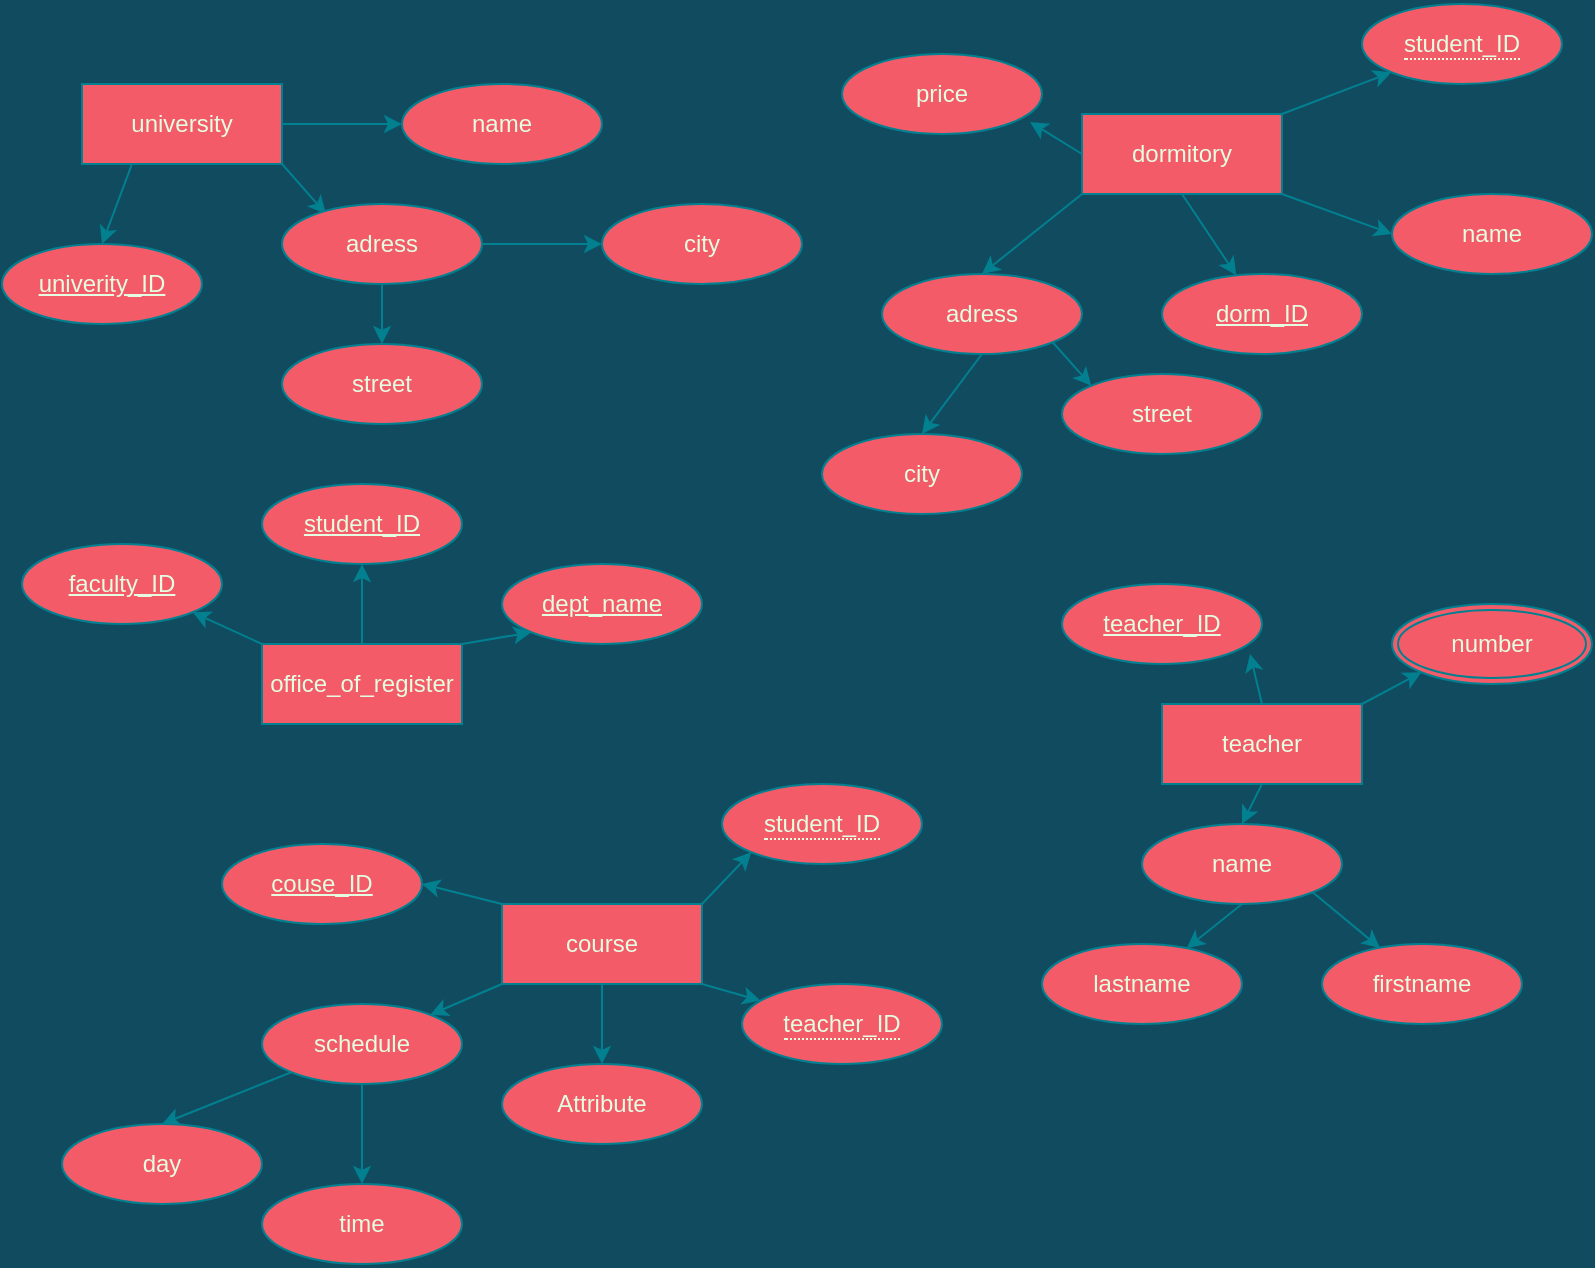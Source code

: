 <mxfile version="15.4.3" type="google"><diagram id="R2lEEEUBdFMjLlhIrx00" name="Page-1"><mxGraphModel dx="828" dy="483" grid="1" gridSize="10" guides="1" tooltips="1" connect="1" arrows="1" fold="1" page="1" pageScale="1" pageWidth="850" pageHeight="1100" background="#114B5F" math="0" shadow="0" extFonts="Permanent Marker^https://fonts.googleapis.com/css?family=Permanent+Marker"><root><mxCell id="0"/><mxCell id="1" parent="0"/><mxCell id="yDDBWvmq5abKbzwq8GcZ-3" style="rounded=1;sketch=0;orthogonalLoop=1;jettySize=auto;html=1;exitX=0.25;exitY=1;exitDx=0;exitDy=0;entryX=0.5;entryY=0;entryDx=0;entryDy=0;fontColor=#E4FDE1;strokeColor=#028090;fillColor=#F45B69;" parent="1" source="yDDBWvmq5abKbzwq8GcZ-1" target="yDDBWvmq5abKbzwq8GcZ-2" edge="1"><mxGeometry relative="1" as="geometry"/></mxCell><mxCell id="yDDBWvmq5abKbzwq8GcZ-5" style="edgeStyle=orthogonalEdgeStyle;curved=0;rounded=1;sketch=0;orthogonalLoop=1;jettySize=auto;html=1;exitX=1;exitY=0.5;exitDx=0;exitDy=0;fontColor=#E4FDE1;strokeColor=#028090;fillColor=#F45B69;" parent="1" source="yDDBWvmq5abKbzwq8GcZ-1" target="yDDBWvmq5abKbzwq8GcZ-4" edge="1"><mxGeometry relative="1" as="geometry"/></mxCell><mxCell id="yDDBWvmq5abKbzwq8GcZ-8" style="rounded=1;sketch=0;orthogonalLoop=1;jettySize=auto;html=1;exitX=1;exitY=1;exitDx=0;exitDy=0;entryX=0.22;entryY=0.125;entryDx=0;entryDy=0;entryPerimeter=0;fontColor=#E4FDE1;strokeColor=#028090;fillColor=#F45B69;" parent="1" source="yDDBWvmq5abKbzwq8GcZ-1" target="yDDBWvmq5abKbzwq8GcZ-7" edge="1"><mxGeometry relative="1" as="geometry"/></mxCell><mxCell id="yDDBWvmq5abKbzwq8GcZ-1" value="university" style="whiteSpace=wrap;html=1;align=center;rounded=0;sketch=0;fontColor=#E4FDE1;strokeColor=#028090;fillColor=#F45B69;" parent="1" vertex="1"><mxGeometry x="80" y="160" width="100" height="40" as="geometry"/></mxCell><mxCell id="yDDBWvmq5abKbzwq8GcZ-2" value="univerity_ID" style="ellipse;whiteSpace=wrap;html=1;align=center;fontStyle=4;rounded=0;sketch=0;fontColor=#E4FDE1;strokeColor=#028090;fillColor=#F45B69;" parent="1" vertex="1"><mxGeometry x="40" y="240" width="100" height="40" as="geometry"/></mxCell><mxCell id="yDDBWvmq5abKbzwq8GcZ-4" value="name" style="ellipse;whiteSpace=wrap;html=1;align=center;rounded=0;sketch=0;fontColor=#E4FDE1;strokeColor=#028090;fillColor=#F45B69;" parent="1" vertex="1"><mxGeometry x="240" y="160" width="100" height="40" as="geometry"/></mxCell><mxCell id="yDDBWvmq5abKbzwq8GcZ-11" style="edgeStyle=orthogonalEdgeStyle;curved=0;rounded=1;sketch=0;orthogonalLoop=1;jettySize=auto;html=1;exitX=1;exitY=0.5;exitDx=0;exitDy=0;entryX=0;entryY=0.5;entryDx=0;entryDy=0;fontColor=#E4FDE1;strokeColor=#028090;fillColor=#F45B69;" parent="1" source="yDDBWvmq5abKbzwq8GcZ-7" target="yDDBWvmq5abKbzwq8GcZ-10" edge="1"><mxGeometry relative="1" as="geometry"/></mxCell><mxCell id="yDDBWvmq5abKbzwq8GcZ-12" style="edgeStyle=orthogonalEdgeStyle;curved=0;rounded=1;sketch=0;orthogonalLoop=1;jettySize=auto;html=1;exitX=0.5;exitY=1;exitDx=0;exitDy=0;entryX=0.5;entryY=0;entryDx=0;entryDy=0;fontColor=#E4FDE1;strokeColor=#028090;fillColor=#F45B69;" parent="1" source="yDDBWvmq5abKbzwq8GcZ-7" target="yDDBWvmq5abKbzwq8GcZ-9" edge="1"><mxGeometry relative="1" as="geometry"/></mxCell><mxCell id="yDDBWvmq5abKbzwq8GcZ-7" value="adress" style="ellipse;whiteSpace=wrap;html=1;align=center;rounded=0;sketch=0;fontColor=#E4FDE1;strokeColor=#028090;fillColor=#F45B69;" parent="1" vertex="1"><mxGeometry x="180" y="220" width="100" height="40" as="geometry"/></mxCell><mxCell id="yDDBWvmq5abKbzwq8GcZ-9" value="street" style="ellipse;whiteSpace=wrap;html=1;align=center;rounded=0;sketch=0;fontColor=#E4FDE1;strokeColor=#028090;fillColor=#F45B69;" parent="1" vertex="1"><mxGeometry x="180" y="290" width="100" height="40" as="geometry"/></mxCell><mxCell id="yDDBWvmq5abKbzwq8GcZ-10" value="city" style="ellipse;whiteSpace=wrap;html=1;align=center;rounded=0;sketch=0;fontColor=#E4FDE1;strokeColor=#028090;fillColor=#F45B69;" parent="1" vertex="1"><mxGeometry x="340" y="220" width="100" height="40" as="geometry"/></mxCell><mxCell id="yDDBWvmq5abKbzwq8GcZ-13" style="edgeStyle=none;rounded=1;sketch=0;orthogonalLoop=1;jettySize=auto;html=1;exitX=0;exitY=1;exitDx=0;exitDy=0;entryX=0.5;entryY=0;entryDx=0;entryDy=0;fontColor=#E4FDE1;strokeColor=#028090;fillColor=#F45B69;" parent="1" source="yDDBWvmq5abKbzwq8GcZ-17" target="yDDBWvmq5abKbzwq8GcZ-20" edge="1"><mxGeometry relative="1" as="geometry"/></mxCell><mxCell id="yDDBWvmq5abKbzwq8GcZ-14" style="edgeStyle=none;rounded=1;sketch=0;orthogonalLoop=1;jettySize=auto;html=1;exitX=0.5;exitY=1;exitDx=0;exitDy=0;fontColor=#E4FDE1;strokeColor=#028090;fillColor=#F45B69;" parent="1" source="yDDBWvmq5abKbzwq8GcZ-17" target="yDDBWvmq5abKbzwq8GcZ-23" edge="1"><mxGeometry relative="1" as="geometry"/></mxCell><mxCell id="yDDBWvmq5abKbzwq8GcZ-15" style="edgeStyle=none;rounded=1;sketch=0;orthogonalLoop=1;jettySize=auto;html=1;exitX=1;exitY=1;exitDx=0;exitDy=0;entryX=0;entryY=0.5;entryDx=0;entryDy=0;fontColor=#E4FDE1;strokeColor=#028090;fillColor=#F45B69;" parent="1" source="yDDBWvmq5abKbzwq8GcZ-17" target="yDDBWvmq5abKbzwq8GcZ-24" edge="1"><mxGeometry relative="1" as="geometry"/></mxCell><mxCell id="yDDBWvmq5abKbzwq8GcZ-16" style="edgeStyle=none;rounded=1;sketch=0;orthogonalLoop=1;jettySize=auto;html=1;exitX=0;exitY=0.5;exitDx=0;exitDy=0;entryX=0.94;entryY=0.85;entryDx=0;entryDy=0;entryPerimeter=0;fontColor=#E4FDE1;strokeColor=#028090;fillColor=#F45B69;" parent="1" source="yDDBWvmq5abKbzwq8GcZ-17" target="yDDBWvmq5abKbzwq8GcZ-25" edge="1"><mxGeometry relative="1" as="geometry"/></mxCell><mxCell id="yDDBWvmq5abKbzwq8GcZ-26" style="rounded=1;sketch=0;orthogonalLoop=1;jettySize=auto;html=1;exitX=1;exitY=0;exitDx=0;exitDy=0;fontColor=#E4FDE1;strokeColor=#028090;fillColor=#F45B69;startArrow=none;" parent="1" source="yDDBWvmq5abKbzwq8GcZ-27" edge="1"><mxGeometry relative="1" as="geometry"><mxPoint x="730" y="150" as="targetPoint"/></mxGeometry></mxCell><mxCell id="yDDBWvmq5abKbzwq8GcZ-29" style="edgeStyle=none;rounded=1;sketch=0;orthogonalLoop=1;jettySize=auto;html=1;exitX=1;exitY=0;exitDx=0;exitDy=0;entryX=0;entryY=1;entryDx=0;entryDy=0;fontColor=#E4FDE1;strokeColor=#028090;fillColor=#F45B69;" parent="1" source="yDDBWvmq5abKbzwq8GcZ-17" target="yDDBWvmq5abKbzwq8GcZ-27" edge="1"><mxGeometry relative="1" as="geometry"/></mxCell><mxCell id="yDDBWvmq5abKbzwq8GcZ-17" value="dormitory" style="whiteSpace=wrap;html=1;align=center;rounded=0;sketch=0;fontColor=#E4FDE1;strokeColor=#028090;fillColor=#F45B69;" parent="1" vertex="1"><mxGeometry x="580" y="175" width="100" height="40" as="geometry"/></mxCell><mxCell id="yDDBWvmq5abKbzwq8GcZ-18" style="edgeStyle=none;rounded=1;sketch=0;orthogonalLoop=1;jettySize=auto;html=1;exitX=1;exitY=1;exitDx=0;exitDy=0;entryX=0;entryY=0;entryDx=0;entryDy=0;fontColor=#E4FDE1;strokeColor=#028090;fillColor=#F45B69;" parent="1" source="yDDBWvmq5abKbzwq8GcZ-20" target="yDDBWvmq5abKbzwq8GcZ-21" edge="1"><mxGeometry relative="1" as="geometry"/></mxCell><mxCell id="yDDBWvmq5abKbzwq8GcZ-19" style="edgeStyle=none;rounded=1;sketch=0;orthogonalLoop=1;jettySize=auto;html=1;exitX=0.5;exitY=1;exitDx=0;exitDy=0;entryX=0.5;entryY=0;entryDx=0;entryDy=0;fontColor=#E4FDE1;strokeColor=#028090;fillColor=#F45B69;" parent="1" source="yDDBWvmq5abKbzwq8GcZ-20" target="yDDBWvmq5abKbzwq8GcZ-22" edge="1"><mxGeometry relative="1" as="geometry"/></mxCell><mxCell id="yDDBWvmq5abKbzwq8GcZ-20" value="adress" style="ellipse;whiteSpace=wrap;html=1;align=center;rounded=0;sketch=0;fontColor=#E4FDE1;strokeColor=#028090;fillColor=#F45B69;" parent="1" vertex="1"><mxGeometry x="480" y="255" width="100" height="40" as="geometry"/></mxCell><mxCell id="yDDBWvmq5abKbzwq8GcZ-21" value="street" style="ellipse;whiteSpace=wrap;html=1;align=center;rounded=0;sketch=0;fontColor=#E4FDE1;strokeColor=#028090;fillColor=#F45B69;" parent="1" vertex="1"><mxGeometry x="570" y="305" width="100" height="40" as="geometry"/></mxCell><mxCell id="yDDBWvmq5abKbzwq8GcZ-22" value="city" style="ellipse;whiteSpace=wrap;html=1;align=center;rounded=0;sketch=0;fontColor=#E4FDE1;strokeColor=#028090;fillColor=#F45B69;" parent="1" vertex="1"><mxGeometry x="450" y="335" width="100" height="40" as="geometry"/></mxCell><mxCell id="yDDBWvmq5abKbzwq8GcZ-23" value="dorm_ID" style="ellipse;whiteSpace=wrap;html=1;align=center;fontStyle=4;rounded=0;sketch=0;fontColor=#E4FDE1;strokeColor=#028090;fillColor=#F45B69;" parent="1" vertex="1"><mxGeometry x="620.004" y="255.001" width="100" height="40" as="geometry"/></mxCell><mxCell id="yDDBWvmq5abKbzwq8GcZ-24" value="name" style="ellipse;whiteSpace=wrap;html=1;align=center;rounded=0;sketch=0;fontColor=#E4FDE1;strokeColor=#028090;fillColor=#F45B69;" parent="1" vertex="1"><mxGeometry x="735" y="215" width="100" height="40" as="geometry"/></mxCell><mxCell id="yDDBWvmq5abKbzwq8GcZ-25" value="price" style="ellipse;whiteSpace=wrap;html=1;align=center;rounded=0;sketch=0;fontColor=#E4FDE1;strokeColor=#028090;fillColor=#F45B69;" parent="1" vertex="1"><mxGeometry x="460" y="145" width="100" height="40" as="geometry"/></mxCell><mxCell id="yDDBWvmq5abKbzwq8GcZ-27" value="&lt;span style=&quot;border-bottom: 1px dotted&quot;&gt;student_ID&lt;/span&gt;" style="ellipse;whiteSpace=wrap;html=1;align=center;rounded=0;sketch=0;fontColor=#E4FDE1;strokeColor=#028090;fillColor=#F45B69;" parent="1" vertex="1"><mxGeometry x="720" y="120" width="100" height="40" as="geometry"/></mxCell><mxCell id="yDDBWvmq5abKbzwq8GcZ-30" style="edgeStyle=orthogonalEdgeStyle;curved=0;rounded=1;sketch=0;orthogonalLoop=1;jettySize=auto;html=1;exitX=0.5;exitY=0;exitDx=0;exitDy=0;fontColor=#E4FDE1;strokeColor=#028090;fillColor=#F45B69;" parent="1" source="yDDBWvmq5abKbzwq8GcZ-33" target="yDDBWvmq5abKbzwq8GcZ-34" edge="1"><mxGeometry relative="1" as="geometry"/></mxCell><mxCell id="yDDBWvmq5abKbzwq8GcZ-31" style="edgeStyle=none;rounded=1;sketch=0;orthogonalLoop=1;jettySize=auto;html=1;exitX=0;exitY=0;exitDx=0;exitDy=0;entryX=1;entryY=1;entryDx=0;entryDy=0;fontColor=#E4FDE1;strokeColor=#028090;fillColor=#F45B69;" parent="1" source="yDDBWvmq5abKbzwq8GcZ-33" target="yDDBWvmq5abKbzwq8GcZ-35" edge="1"><mxGeometry relative="1" as="geometry"/></mxCell><mxCell id="yDDBWvmq5abKbzwq8GcZ-32" style="edgeStyle=none;rounded=1;sketch=0;orthogonalLoop=1;jettySize=auto;html=1;exitX=1;exitY=0;exitDx=0;exitDy=0;entryX=0;entryY=1;entryDx=0;entryDy=0;fontColor=#E4FDE1;strokeColor=#028090;fillColor=#F45B69;" parent="1" source="yDDBWvmq5abKbzwq8GcZ-33" target="yDDBWvmq5abKbzwq8GcZ-36" edge="1"><mxGeometry relative="1" as="geometry"/></mxCell><mxCell id="yDDBWvmq5abKbzwq8GcZ-33" value="office_of_register" style="whiteSpace=wrap;html=1;align=center;rounded=0;sketch=0;fontColor=#E4FDE1;strokeColor=#028090;fillColor=#F45B69;" parent="1" vertex="1"><mxGeometry x="170" y="440" width="100" height="40" as="geometry"/></mxCell><mxCell id="yDDBWvmq5abKbzwq8GcZ-34" value="student_ID" style="ellipse;whiteSpace=wrap;html=1;align=center;fontStyle=4;rounded=0;sketch=0;fontColor=#E4FDE1;strokeColor=#028090;fillColor=#F45B69;" parent="1" vertex="1"><mxGeometry x="170" y="360" width="100" height="40" as="geometry"/></mxCell><mxCell id="yDDBWvmq5abKbzwq8GcZ-35" value="faculty_ID" style="ellipse;whiteSpace=wrap;html=1;align=center;fontStyle=4;rounded=0;sketch=0;fontColor=#E4FDE1;strokeColor=#028090;fillColor=#F45B69;" parent="1" vertex="1"><mxGeometry x="50" y="390" width="100" height="40" as="geometry"/></mxCell><mxCell id="yDDBWvmq5abKbzwq8GcZ-36" value="dept_name" style="ellipse;whiteSpace=wrap;html=1;align=center;fontStyle=4;rounded=0;sketch=0;fontColor=#E4FDE1;strokeColor=#028090;fillColor=#F45B69;" parent="1" vertex="1"><mxGeometry x="290" y="400" width="100" height="40" as="geometry"/></mxCell><mxCell id="yDDBWvmq5abKbzwq8GcZ-53" style="edgeStyle=none;rounded=1;sketch=0;orthogonalLoop=1;jettySize=auto;html=1;exitX=1;exitY=0;exitDx=0;exitDy=0;entryX=0;entryY=1;entryDx=0;entryDy=0;fontColor=#E4FDE1;strokeColor=#028090;fillColor=#F45B69;" parent="1" source="yDDBWvmq5abKbzwq8GcZ-55" target="yDDBWvmq5abKbzwq8GcZ-58" edge="1"><mxGeometry relative="1" as="geometry"/></mxCell><mxCell id="yDDBWvmq5abKbzwq8GcZ-70" style="edgeStyle=none;rounded=1;sketch=0;orthogonalLoop=1;jettySize=auto;html=1;exitX=0.5;exitY=1;exitDx=0;exitDy=0;entryX=0.5;entryY=0;entryDx=0;entryDy=0;fontColor=#E4FDE1;strokeColor=#028090;fillColor=#F45B69;" parent="1" source="yDDBWvmq5abKbzwq8GcZ-55" target="yDDBWvmq5abKbzwq8GcZ-61" edge="1"><mxGeometry relative="1" as="geometry"/></mxCell><mxCell id="yDDBWvmq5abKbzwq8GcZ-72" style="edgeStyle=none;rounded=1;sketch=0;orthogonalLoop=1;jettySize=auto;html=1;exitX=0.5;exitY=0;exitDx=0;exitDy=0;entryX=0.94;entryY=0.875;entryDx=0;entryDy=0;entryPerimeter=0;fontColor=#E4FDE1;strokeColor=#028090;fillColor=#F45B69;" parent="1" source="yDDBWvmq5abKbzwq8GcZ-55" target="yDDBWvmq5abKbzwq8GcZ-57" edge="1"><mxGeometry relative="1" as="geometry"/></mxCell><mxCell id="yDDBWvmq5abKbzwq8GcZ-55" value="teacher" style="whiteSpace=wrap;html=1;align=center;rounded=0;sketch=0;fontColor=#E4FDE1;strokeColor=#028090;fillColor=#F45B69;" parent="1" vertex="1"><mxGeometry x="620" y="470" width="100" height="40" as="geometry"/></mxCell><mxCell id="yDDBWvmq5abKbzwq8GcZ-57" value="teacher_ID" style="ellipse;whiteSpace=wrap;html=1;align=center;fontStyle=4;rounded=0;sketch=0;fontColor=#E4FDE1;strokeColor=#028090;fillColor=#F45B69;" parent="1" vertex="1"><mxGeometry x="570" y="410" width="100" height="40" as="geometry"/></mxCell><mxCell id="yDDBWvmq5abKbzwq8GcZ-58" value="number" style="ellipse;shape=doubleEllipse;margin=3;whiteSpace=wrap;html=1;align=center;rounded=0;sketch=0;fontColor=#E4FDE1;strokeColor=#028090;fillColor=#F45B69;" parent="1" vertex="1"><mxGeometry x="735" y="420" width="100" height="40" as="geometry"/></mxCell><mxCell id="yDDBWvmq5abKbzwq8GcZ-69" style="edgeStyle=none;rounded=1;sketch=0;orthogonalLoop=1;jettySize=auto;html=1;exitX=0.5;exitY=1;exitDx=0;exitDy=0;fontColor=#E4FDE1;strokeColor=#028090;fillColor=#F45B69;" parent="1" source="yDDBWvmq5abKbzwq8GcZ-61" target="yDDBWvmq5abKbzwq8GcZ-62" edge="1"><mxGeometry relative="1" as="geometry"/></mxCell><mxCell id="yDDBWvmq5abKbzwq8GcZ-71" style="edgeStyle=none;rounded=1;sketch=0;orthogonalLoop=1;jettySize=auto;html=1;exitX=1;exitY=1;exitDx=0;exitDy=0;entryX=0.29;entryY=0.05;entryDx=0;entryDy=0;entryPerimeter=0;fontColor=#E4FDE1;strokeColor=#028090;fillColor=#F45B69;" parent="1" source="yDDBWvmq5abKbzwq8GcZ-61" target="yDDBWvmq5abKbzwq8GcZ-63" edge="1"><mxGeometry relative="1" as="geometry"/></mxCell><mxCell id="yDDBWvmq5abKbzwq8GcZ-61" value="name" style="ellipse;whiteSpace=wrap;html=1;align=center;rounded=0;sketch=0;fontColor=#E4FDE1;strokeColor=#028090;fillColor=#F45B69;" parent="1" vertex="1"><mxGeometry x="610" y="530" width="100" height="40" as="geometry"/></mxCell><mxCell id="yDDBWvmq5abKbzwq8GcZ-62" value="lastname" style="ellipse;whiteSpace=wrap;html=1;align=center;rounded=0;sketch=0;fontColor=#E4FDE1;strokeColor=#028090;fillColor=#F45B69;" parent="1" vertex="1"><mxGeometry x="560" y="590" width="100" height="40" as="geometry"/></mxCell><mxCell id="yDDBWvmq5abKbzwq8GcZ-63" value="firstname" style="ellipse;whiteSpace=wrap;html=1;align=center;rounded=0;sketch=0;fontColor=#E4FDE1;strokeColor=#028090;fillColor=#F45B69;" parent="1" vertex="1"><mxGeometry x="700" y="590" width="100" height="40" as="geometry"/></mxCell><mxCell id="yDDBWvmq5abKbzwq8GcZ-65" style="edgeStyle=none;rounded=1;sketch=0;orthogonalLoop=1;jettySize=auto;html=1;exitX=1;exitY=0.5;exitDx=0;exitDy=0;fontColor=#E4FDE1;strokeColor=#028090;fillColor=#F45B69;" parent="1" edge="1"><mxGeometry relative="1" as="geometry"><mxPoint x="710" y="610" as="sourcePoint"/><mxPoint x="710" y="610" as="targetPoint"/></mxGeometry></mxCell><mxCell id="yDDBWvmq5abKbzwq8GcZ-73" style="edgeStyle=none;rounded=1;sketch=0;orthogonalLoop=1;jettySize=auto;html=1;exitX=0;exitY=1;exitDx=0;exitDy=0;fontColor=#E4FDE1;strokeColor=#028090;fillColor=#F45B69;" parent="1" source="yDDBWvmq5abKbzwq8GcZ-78" target="yDDBWvmq5abKbzwq8GcZ-82" edge="1"><mxGeometry relative="1" as="geometry"/></mxCell><mxCell id="yDDBWvmq5abKbzwq8GcZ-74" style="edgeStyle=none;rounded=1;sketch=0;orthogonalLoop=1;jettySize=auto;html=1;exitX=0;exitY=0;exitDx=0;exitDy=0;entryX=1;entryY=0.5;entryDx=0;entryDy=0;fontColor=#E4FDE1;strokeColor=#028090;fillColor=#F45B69;" parent="1" source="yDDBWvmq5abKbzwq8GcZ-78" target="yDDBWvmq5abKbzwq8GcZ-86" edge="1"><mxGeometry relative="1" as="geometry"/></mxCell><mxCell id="yDDBWvmq5abKbzwq8GcZ-75" style="edgeStyle=none;rounded=1;sketch=0;orthogonalLoop=1;jettySize=auto;html=1;exitX=0.5;exitY=1;exitDx=0;exitDy=0;entryX=0.5;entryY=0;entryDx=0;entryDy=0;fontColor=#E4FDE1;strokeColor=#028090;fillColor=#F45B69;" parent="1" source="yDDBWvmq5abKbzwq8GcZ-78" target="yDDBWvmq5abKbzwq8GcZ-85" edge="1"><mxGeometry relative="1" as="geometry"/></mxCell><mxCell id="yDDBWvmq5abKbzwq8GcZ-76" style="edgeStyle=none;rounded=1;sketch=0;orthogonalLoop=1;jettySize=auto;html=1;exitX=1;exitY=0;exitDx=0;exitDy=0;entryX=0;entryY=1;entryDx=0;entryDy=0;fontColor=#E4FDE1;strokeColor=#028090;fillColor=#F45B69;" parent="1" source="yDDBWvmq5abKbzwq8GcZ-78" target="yDDBWvmq5abKbzwq8GcZ-87" edge="1"><mxGeometry relative="1" as="geometry"/></mxCell><mxCell id="yDDBWvmq5abKbzwq8GcZ-77" style="edgeStyle=none;rounded=1;sketch=0;orthogonalLoop=1;jettySize=auto;html=1;exitX=1;exitY=1;exitDx=0;exitDy=0;fontColor=#E4FDE1;strokeColor=#028090;fillColor=#F45B69;" parent="1" source="yDDBWvmq5abKbzwq8GcZ-78" target="yDDBWvmq5abKbzwq8GcZ-88" edge="1"><mxGeometry relative="1" as="geometry"/></mxCell><mxCell id="yDDBWvmq5abKbzwq8GcZ-78" value="course" style="whiteSpace=wrap;html=1;align=center;rounded=0;sketch=0;fontColor=#E4FDE1;strokeColor=#028090;fillColor=#F45B69;" parent="1" vertex="1"><mxGeometry x="290" y="570" width="100" height="40" as="geometry"/></mxCell><mxCell id="yDDBWvmq5abKbzwq8GcZ-80" style="edgeStyle=none;rounded=1;sketch=0;orthogonalLoop=1;jettySize=auto;html=1;exitX=0;exitY=1;exitDx=0;exitDy=0;entryX=0.5;entryY=0;entryDx=0;entryDy=0;fontColor=#E4FDE1;strokeColor=#028090;fillColor=#F45B69;" parent="1" source="yDDBWvmq5abKbzwq8GcZ-82" target="yDDBWvmq5abKbzwq8GcZ-83" edge="1"><mxGeometry relative="1" as="geometry"/></mxCell><mxCell id="yDDBWvmq5abKbzwq8GcZ-81" style="edgeStyle=none;rounded=1;sketch=0;orthogonalLoop=1;jettySize=auto;html=1;exitX=0.5;exitY=1;exitDx=0;exitDy=0;entryX=0.5;entryY=0;entryDx=0;entryDy=0;fontColor=#E4FDE1;strokeColor=#028090;fillColor=#F45B69;" parent="1" source="yDDBWvmq5abKbzwq8GcZ-82" target="yDDBWvmq5abKbzwq8GcZ-84" edge="1"><mxGeometry relative="1" as="geometry"/></mxCell><mxCell id="yDDBWvmq5abKbzwq8GcZ-82" value="schedule" style="ellipse;whiteSpace=wrap;html=1;align=center;rounded=0;sketch=0;fontColor=#E4FDE1;strokeColor=#028090;fillColor=#F45B69;" parent="1" vertex="1"><mxGeometry x="170" y="620" width="100" height="40" as="geometry"/></mxCell><mxCell id="yDDBWvmq5abKbzwq8GcZ-83" value="day" style="ellipse;whiteSpace=wrap;html=1;align=center;rounded=0;sketch=0;fontColor=#E4FDE1;strokeColor=#028090;fillColor=#F45B69;" parent="1" vertex="1"><mxGeometry x="70" y="680" width="100" height="40" as="geometry"/></mxCell><mxCell id="yDDBWvmq5abKbzwq8GcZ-84" value="time" style="ellipse;whiteSpace=wrap;html=1;align=center;rounded=0;sketch=0;fontColor=#E4FDE1;strokeColor=#028090;fillColor=#F45B69;" parent="1" vertex="1"><mxGeometry x="170" y="710" width="100" height="40" as="geometry"/></mxCell><mxCell id="yDDBWvmq5abKbzwq8GcZ-85" value="Attribute" style="ellipse;whiteSpace=wrap;html=1;align=center;rounded=0;sketch=0;fontColor=#E4FDE1;strokeColor=#028090;fillColor=#F45B69;" parent="1" vertex="1"><mxGeometry x="290" y="650" width="100" height="40" as="geometry"/></mxCell><mxCell id="yDDBWvmq5abKbzwq8GcZ-86" value="couse_ID" style="ellipse;whiteSpace=wrap;html=1;align=center;fontStyle=4;rounded=0;sketch=0;fontColor=#E4FDE1;strokeColor=#028090;fillColor=#F45B69;" parent="1" vertex="1"><mxGeometry x="150" y="540" width="100" height="40" as="geometry"/></mxCell><mxCell id="yDDBWvmq5abKbzwq8GcZ-87" value="&lt;span style=&quot;border-bottom: 1px dotted&quot;&gt;student_ID&lt;/span&gt;" style="ellipse;whiteSpace=wrap;html=1;align=center;rounded=0;sketch=0;fontColor=#E4FDE1;strokeColor=#028090;fillColor=#F45B69;" parent="1" vertex="1"><mxGeometry x="400" y="510" width="100" height="40" as="geometry"/></mxCell><mxCell id="yDDBWvmq5abKbzwq8GcZ-88" value="&lt;span style=&quot;border-bottom: 1px dotted&quot;&gt;teacher_ID&lt;/span&gt;" style="ellipse;whiteSpace=wrap;html=1;align=center;rounded=0;sketch=0;fontColor=#E4FDE1;strokeColor=#028090;fillColor=#F45B69;" parent="1" vertex="1"><mxGeometry x="410" y="610" width="100" height="40" as="geometry"/></mxCell></root></mxGraphModel></diagram></mxfile>